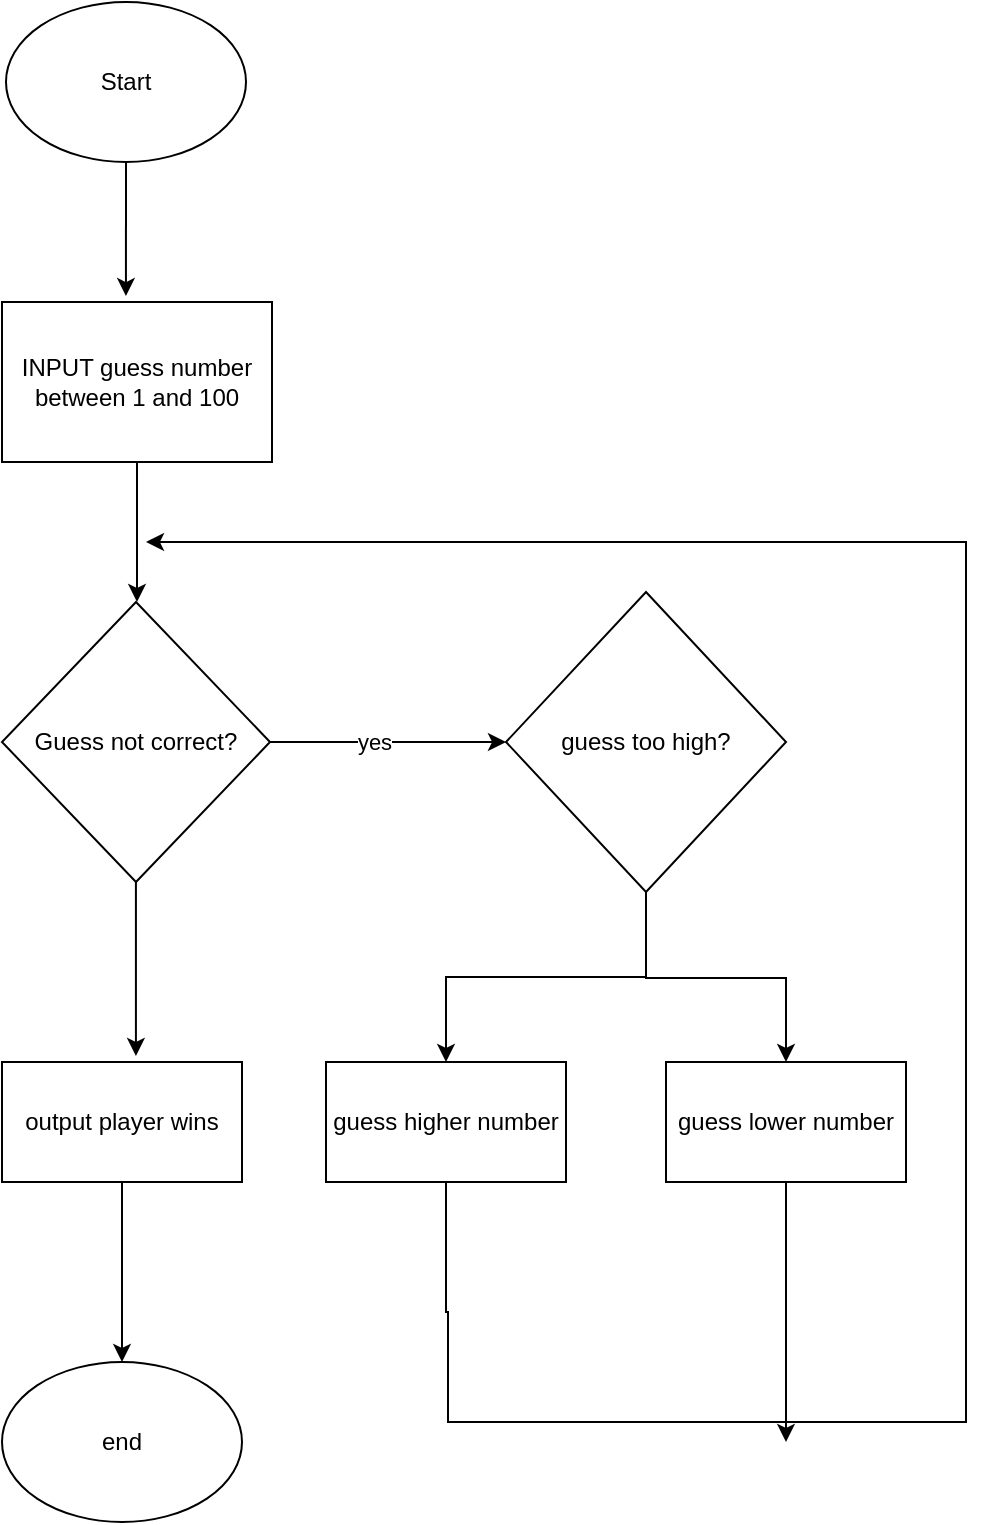 <mxfile version="28.2.3">
  <diagram name="Page-1" id="gh_WDDEC12RMz4oKS0j2">
    <mxGraphModel dx="1219" dy="1038" grid="1" gridSize="10" guides="1" tooltips="1" connect="1" arrows="1" fold="1" page="1" pageScale="1" pageWidth="850" pageHeight="1100" math="0" shadow="0">
      <root>
        <mxCell id="0" />
        <mxCell id="1" parent="0" />
        <mxCell id="BQGnH_kMOu2or1LtUoin-1" value="Start" style="ellipse;whiteSpace=wrap;html=1;" vertex="1" parent="1">
          <mxGeometry x="360" y="20" width="120" height="80" as="geometry" />
        </mxCell>
        <mxCell id="BQGnH_kMOu2or1LtUoin-5" style="edgeStyle=orthogonalEdgeStyle;rounded=0;orthogonalLoop=1;jettySize=auto;html=1;" edge="1" parent="1" source="BQGnH_kMOu2or1LtUoin-2">
          <mxGeometry relative="1" as="geometry">
            <mxPoint x="425.5" y="320" as="targetPoint" />
          </mxGeometry>
        </mxCell>
        <mxCell id="BQGnH_kMOu2or1LtUoin-2" value="INPUT guess number between 1 and 100" style="rounded=0;whiteSpace=wrap;html=1;" vertex="1" parent="1">
          <mxGeometry x="358" y="170" width="135" height="80" as="geometry" />
        </mxCell>
        <mxCell id="BQGnH_kMOu2or1LtUoin-3" style="edgeStyle=orthogonalEdgeStyle;rounded=0;orthogonalLoop=1;jettySize=auto;html=1;entryX=0.459;entryY=-0.037;entryDx=0;entryDy=0;entryPerimeter=0;" edge="1" parent="1" source="BQGnH_kMOu2or1LtUoin-1" target="BQGnH_kMOu2or1LtUoin-2">
          <mxGeometry relative="1" as="geometry" />
        </mxCell>
        <mxCell id="BQGnH_kMOu2or1LtUoin-8" style="edgeStyle=orthogonalEdgeStyle;rounded=0;orthogonalLoop=1;jettySize=auto;html=1;" edge="1" parent="1" source="BQGnH_kMOu2or1LtUoin-4" target="BQGnH_kMOu2or1LtUoin-6">
          <mxGeometry relative="1" as="geometry" />
        </mxCell>
        <mxCell id="BQGnH_kMOu2or1LtUoin-9" value="yes" style="edgeLabel;html=1;align=center;verticalAlign=middle;resizable=0;points=[];" vertex="1" connectable="0" parent="BQGnH_kMOu2or1LtUoin-8">
          <mxGeometry x="-0.119" relative="1" as="geometry">
            <mxPoint as="offset" />
          </mxGeometry>
        </mxCell>
        <mxCell id="BQGnH_kMOu2or1LtUoin-4" value="Guess not correct?" style="rhombus;whiteSpace=wrap;html=1;" vertex="1" parent="1">
          <mxGeometry x="358" y="320" width="134" height="140" as="geometry" />
        </mxCell>
        <mxCell id="BQGnH_kMOu2or1LtUoin-15" style="edgeStyle=orthogonalEdgeStyle;rounded=0;orthogonalLoop=1;jettySize=auto;html=1;entryX=0.5;entryY=0;entryDx=0;entryDy=0;" edge="1" parent="1" source="BQGnH_kMOu2or1LtUoin-6" target="BQGnH_kMOu2or1LtUoin-13">
          <mxGeometry relative="1" as="geometry">
            <Array as="points">
              <mxPoint x="680" y="508" />
              <mxPoint x="750" y="508" />
            </Array>
          </mxGeometry>
        </mxCell>
        <mxCell id="BQGnH_kMOu2or1LtUoin-16" style="edgeStyle=orthogonalEdgeStyle;rounded=0;orthogonalLoop=1;jettySize=auto;html=1;entryX=0.5;entryY=0;entryDx=0;entryDy=0;" edge="1" parent="1" source="BQGnH_kMOu2or1LtUoin-6" target="BQGnH_kMOu2or1LtUoin-11">
          <mxGeometry relative="1" as="geometry" />
        </mxCell>
        <mxCell id="BQGnH_kMOu2or1LtUoin-6" value="guess too high?" style="rhombus;whiteSpace=wrap;html=1;" vertex="1" parent="1">
          <mxGeometry x="610" y="315" width="140" height="150" as="geometry" />
        </mxCell>
        <mxCell id="BQGnH_kMOu2or1LtUoin-21" style="edgeStyle=orthogonalEdgeStyle;rounded=0;orthogonalLoop=1;jettySize=auto;html=1;entryX=0.5;entryY=0;entryDx=0;entryDy=0;" edge="1" parent="1" source="BQGnH_kMOu2or1LtUoin-10" target="BQGnH_kMOu2or1LtUoin-20">
          <mxGeometry relative="1" as="geometry" />
        </mxCell>
        <mxCell id="BQGnH_kMOu2or1LtUoin-10" value="output player wins" style="rounded=0;whiteSpace=wrap;html=1;" vertex="1" parent="1">
          <mxGeometry x="358" y="550" width="120" height="60" as="geometry" />
        </mxCell>
        <mxCell id="BQGnH_kMOu2or1LtUoin-17" style="edgeStyle=orthogonalEdgeStyle;rounded=0;orthogonalLoop=1;jettySize=auto;html=1;" edge="1" parent="1" source="BQGnH_kMOu2or1LtUoin-11">
          <mxGeometry relative="1" as="geometry">
            <mxPoint x="430" y="290" as="targetPoint" />
            <Array as="points">
              <mxPoint x="580" y="675" />
              <mxPoint x="581" y="675" />
              <mxPoint x="581" y="730" />
              <mxPoint x="840" y="730" />
            </Array>
          </mxGeometry>
        </mxCell>
        <mxCell id="BQGnH_kMOu2or1LtUoin-11" value="guess higher number" style="whiteSpace=wrap;html=1;" vertex="1" parent="1">
          <mxGeometry x="520" y="550" width="120" height="60" as="geometry" />
        </mxCell>
        <mxCell id="BQGnH_kMOu2or1LtUoin-18" style="edgeStyle=orthogonalEdgeStyle;rounded=0;orthogonalLoop=1;jettySize=auto;html=1;" edge="1" parent="1" source="BQGnH_kMOu2or1LtUoin-13">
          <mxGeometry relative="1" as="geometry">
            <mxPoint x="750" y="740" as="targetPoint" />
          </mxGeometry>
        </mxCell>
        <mxCell id="BQGnH_kMOu2or1LtUoin-13" value="guess lower number" style="whiteSpace=wrap;html=1;" vertex="1" parent="1">
          <mxGeometry x="690" y="550" width="120" height="60" as="geometry" />
        </mxCell>
        <mxCell id="BQGnH_kMOu2or1LtUoin-14" style="edgeStyle=orthogonalEdgeStyle;rounded=0;orthogonalLoop=1;jettySize=auto;html=1;entryX=0.558;entryY=-0.05;entryDx=0;entryDy=0;entryPerimeter=0;" edge="1" parent="1" source="BQGnH_kMOu2or1LtUoin-4" target="BQGnH_kMOu2or1LtUoin-10">
          <mxGeometry relative="1" as="geometry" />
        </mxCell>
        <mxCell id="BQGnH_kMOu2or1LtUoin-20" value="end" style="ellipse;whiteSpace=wrap;html=1;" vertex="1" parent="1">
          <mxGeometry x="358" y="700" width="120" height="80" as="geometry" />
        </mxCell>
      </root>
    </mxGraphModel>
  </diagram>
</mxfile>
